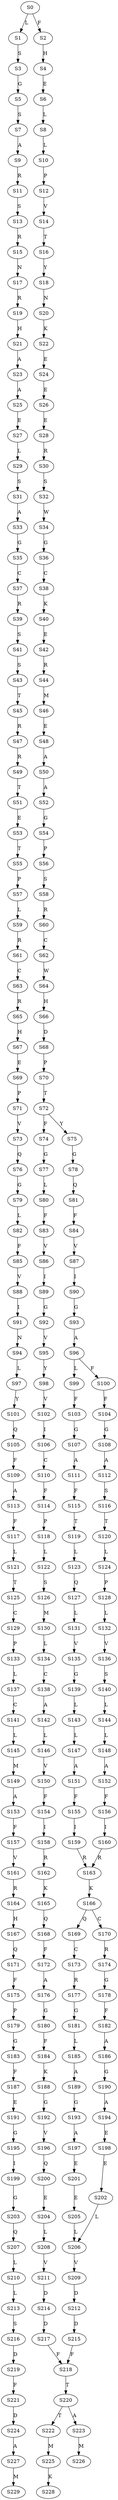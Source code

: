 strict digraph  {
	S0 -> S1 [ label = L ];
	S0 -> S2 [ label = F ];
	S1 -> S3 [ label = S ];
	S2 -> S4 [ label = H ];
	S3 -> S5 [ label = G ];
	S4 -> S6 [ label = E ];
	S5 -> S7 [ label = S ];
	S6 -> S8 [ label = L ];
	S7 -> S9 [ label = A ];
	S8 -> S10 [ label = L ];
	S9 -> S11 [ label = R ];
	S10 -> S12 [ label = P ];
	S11 -> S13 [ label = S ];
	S12 -> S14 [ label = V ];
	S13 -> S15 [ label = R ];
	S14 -> S16 [ label = T ];
	S15 -> S17 [ label = N ];
	S16 -> S18 [ label = Y ];
	S17 -> S19 [ label = R ];
	S18 -> S20 [ label = N ];
	S19 -> S21 [ label = H ];
	S20 -> S22 [ label = K ];
	S21 -> S23 [ label = A ];
	S22 -> S24 [ label = E ];
	S23 -> S25 [ label = A ];
	S24 -> S26 [ label = E ];
	S25 -> S27 [ label = E ];
	S26 -> S28 [ label = E ];
	S27 -> S29 [ label = L ];
	S28 -> S30 [ label = R ];
	S29 -> S31 [ label = S ];
	S30 -> S32 [ label = S ];
	S31 -> S33 [ label = A ];
	S32 -> S34 [ label = W ];
	S33 -> S35 [ label = G ];
	S34 -> S36 [ label = G ];
	S35 -> S37 [ label = C ];
	S36 -> S38 [ label = C ];
	S37 -> S39 [ label = R ];
	S38 -> S40 [ label = K ];
	S39 -> S41 [ label = S ];
	S40 -> S42 [ label = E ];
	S41 -> S43 [ label = S ];
	S42 -> S44 [ label = R ];
	S43 -> S45 [ label = T ];
	S44 -> S46 [ label = M ];
	S45 -> S47 [ label = R ];
	S46 -> S48 [ label = E ];
	S47 -> S49 [ label = R ];
	S48 -> S50 [ label = A ];
	S49 -> S51 [ label = T ];
	S50 -> S52 [ label = A ];
	S51 -> S53 [ label = E ];
	S52 -> S54 [ label = G ];
	S53 -> S55 [ label = T ];
	S54 -> S56 [ label = P ];
	S55 -> S57 [ label = P ];
	S56 -> S58 [ label = S ];
	S57 -> S59 [ label = L ];
	S58 -> S60 [ label = R ];
	S59 -> S61 [ label = R ];
	S60 -> S62 [ label = C ];
	S61 -> S63 [ label = C ];
	S62 -> S64 [ label = W ];
	S63 -> S65 [ label = R ];
	S64 -> S66 [ label = H ];
	S65 -> S67 [ label = H ];
	S66 -> S68 [ label = D ];
	S67 -> S69 [ label = E ];
	S68 -> S70 [ label = P ];
	S69 -> S71 [ label = P ];
	S70 -> S72 [ label = T ];
	S71 -> S73 [ label = V ];
	S72 -> S74 [ label = F ];
	S72 -> S75 [ label = Y ];
	S73 -> S76 [ label = Q ];
	S74 -> S77 [ label = G ];
	S75 -> S78 [ label = G ];
	S76 -> S79 [ label = G ];
	S77 -> S80 [ label = L ];
	S78 -> S81 [ label = Q ];
	S79 -> S82 [ label = L ];
	S80 -> S83 [ label = F ];
	S81 -> S84 [ label = F ];
	S82 -> S85 [ label = F ];
	S83 -> S86 [ label = V ];
	S84 -> S87 [ label = V ];
	S85 -> S88 [ label = V ];
	S86 -> S89 [ label = I ];
	S87 -> S90 [ label = I ];
	S88 -> S91 [ label = I ];
	S89 -> S92 [ label = G ];
	S90 -> S93 [ label = G ];
	S91 -> S94 [ label = N ];
	S92 -> S95 [ label = V ];
	S93 -> S96 [ label = A ];
	S94 -> S97 [ label = L ];
	S95 -> S98 [ label = Y ];
	S96 -> S99 [ label = L ];
	S96 -> S100 [ label = F ];
	S97 -> S101 [ label = Y ];
	S98 -> S102 [ label = V ];
	S99 -> S103 [ label = F ];
	S100 -> S104 [ label = F ];
	S101 -> S105 [ label = Q ];
	S102 -> S106 [ label = I ];
	S103 -> S107 [ label = G ];
	S104 -> S108 [ label = G ];
	S105 -> S109 [ label = F ];
	S106 -> S110 [ label = C ];
	S107 -> S111 [ label = A ];
	S108 -> S112 [ label = A ];
	S109 -> S113 [ label = A ];
	S110 -> S114 [ label = F ];
	S111 -> S115 [ label = F ];
	S112 -> S116 [ label = S ];
	S113 -> S117 [ label = F ];
	S114 -> S118 [ label = P ];
	S115 -> S119 [ label = T ];
	S116 -> S120 [ label = T ];
	S117 -> S121 [ label = L ];
	S118 -> S122 [ label = L ];
	S119 -> S123 [ label = L ];
	S120 -> S124 [ label = L ];
	S121 -> S125 [ label = T ];
	S122 -> S126 [ label = S ];
	S123 -> S127 [ label = Q ];
	S124 -> S128 [ label = P ];
	S125 -> S129 [ label = C ];
	S126 -> S130 [ label = M ];
	S127 -> S131 [ label = L ];
	S128 -> S132 [ label = L ];
	S129 -> S133 [ label = P ];
	S130 -> S134 [ label = L ];
	S131 -> S135 [ label = V ];
	S132 -> S136 [ label = V ];
	S133 -> S137 [ label = L ];
	S134 -> S138 [ label = C ];
	S135 -> S139 [ label = G ];
	S136 -> S140 [ label = S ];
	S137 -> S141 [ label = C ];
	S138 -> S142 [ label = A ];
	S139 -> S143 [ label = L ];
	S140 -> S144 [ label = L ];
	S141 -> S145 [ label = L ];
	S142 -> S146 [ label = L ];
	S143 -> S147 [ label = L ];
	S144 -> S148 [ label = L ];
	S145 -> S149 [ label = M ];
	S146 -> S150 [ label = V ];
	S147 -> S151 [ label = A ];
	S148 -> S152 [ label = A ];
	S149 -> S153 [ label = A ];
	S150 -> S154 [ label = F ];
	S151 -> S155 [ label = F ];
	S152 -> S156 [ label = F ];
	S153 -> S157 [ label = F ];
	S154 -> S158 [ label = I ];
	S155 -> S159 [ label = I ];
	S156 -> S160 [ label = I ];
	S157 -> S161 [ label = V ];
	S158 -> S162 [ label = R ];
	S159 -> S163 [ label = R ];
	S160 -> S163 [ label = R ];
	S161 -> S164 [ label = R ];
	S162 -> S165 [ label = K ];
	S163 -> S166 [ label = K ];
	S164 -> S167 [ label = H ];
	S165 -> S168 [ label = Q ];
	S166 -> S169 [ label = Q ];
	S166 -> S170 [ label = C ];
	S167 -> S171 [ label = Q ];
	S168 -> S172 [ label = F ];
	S169 -> S173 [ label = C ];
	S170 -> S174 [ label = R ];
	S171 -> S175 [ label = F ];
	S172 -> S176 [ label = A ];
	S173 -> S177 [ label = R ];
	S174 -> S178 [ label = G ];
	S175 -> S179 [ label = P ];
	S176 -> S180 [ label = G ];
	S177 -> S181 [ label = G ];
	S178 -> S182 [ label = F ];
	S179 -> S183 [ label = G ];
	S180 -> S184 [ label = F ];
	S181 -> S185 [ label = L ];
	S182 -> S186 [ label = A ];
	S183 -> S187 [ label = F ];
	S184 -> S188 [ label = K ];
	S185 -> S189 [ label = A ];
	S186 -> S190 [ label = G ];
	S187 -> S191 [ label = E ];
	S188 -> S192 [ label = G ];
	S189 -> S193 [ label = G ];
	S190 -> S194 [ label = A ];
	S191 -> S195 [ label = G ];
	S192 -> S196 [ label = V ];
	S193 -> S197 [ label = A ];
	S194 -> S198 [ label = E ];
	S195 -> S199 [ label = I ];
	S196 -> S200 [ label = Q ];
	S197 -> S201 [ label = E ];
	S198 -> S202 [ label = E ];
	S199 -> S203 [ label = G ];
	S200 -> S204 [ label = E ];
	S201 -> S205 [ label = E ];
	S202 -> S206 [ label = L ];
	S203 -> S207 [ label = Q ];
	S204 -> S208 [ label = L ];
	S205 -> S206 [ label = L ];
	S206 -> S209 [ label = V ];
	S207 -> S210 [ label = L ];
	S208 -> S211 [ label = V ];
	S209 -> S212 [ label = D ];
	S210 -> S213 [ label = L ];
	S211 -> S214 [ label = D ];
	S212 -> S215 [ label = D ];
	S213 -> S216 [ label = S ];
	S214 -> S217 [ label = D ];
	S215 -> S218 [ label = F ];
	S216 -> S219 [ label = D ];
	S217 -> S218 [ label = F ];
	S218 -> S220 [ label = T ];
	S219 -> S221 [ label = F ];
	S220 -> S222 [ label = T ];
	S220 -> S223 [ label = A ];
	S221 -> S224 [ label = D ];
	S222 -> S225 [ label = M ];
	S223 -> S226 [ label = M ];
	S224 -> S227 [ label = A ];
	S225 -> S228 [ label = K ];
	S227 -> S229 [ label = M ];
}
